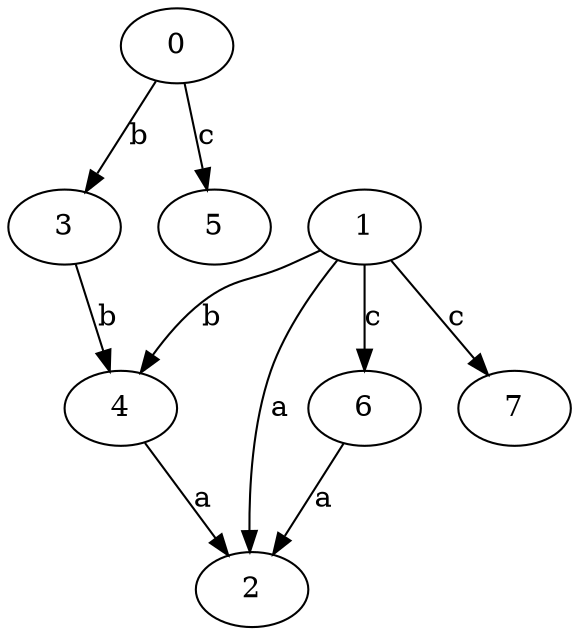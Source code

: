 strict digraph  {
0;
1;
2;
3;
4;
5;
6;
7;
0 -> 3  [label=b];
0 -> 5  [label=c];
1 -> 2  [label=a];
1 -> 4  [label=b];
1 -> 6  [label=c];
1 -> 7  [label=c];
3 -> 4  [label=b];
4 -> 2  [label=a];
6 -> 2  [label=a];
}
